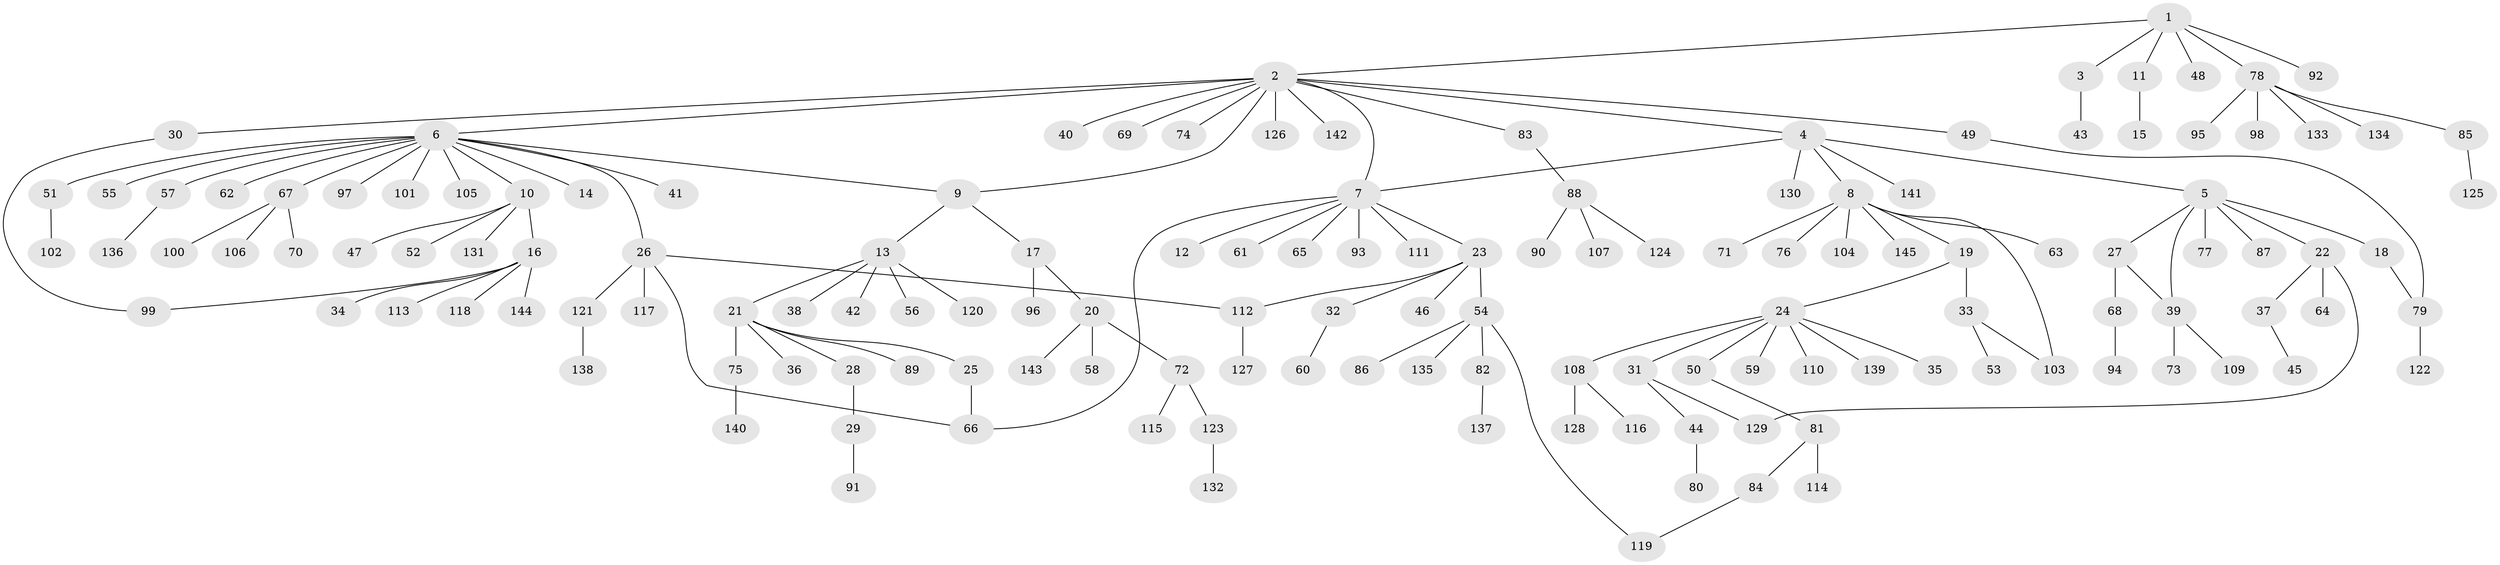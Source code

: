 // Generated by graph-tools (version 1.1) at 2025/01/03/09/25 03:01:56]
// undirected, 145 vertices, 155 edges
graph export_dot {
graph [start="1"]
  node [color=gray90,style=filled];
  1;
  2;
  3;
  4;
  5;
  6;
  7;
  8;
  9;
  10;
  11;
  12;
  13;
  14;
  15;
  16;
  17;
  18;
  19;
  20;
  21;
  22;
  23;
  24;
  25;
  26;
  27;
  28;
  29;
  30;
  31;
  32;
  33;
  34;
  35;
  36;
  37;
  38;
  39;
  40;
  41;
  42;
  43;
  44;
  45;
  46;
  47;
  48;
  49;
  50;
  51;
  52;
  53;
  54;
  55;
  56;
  57;
  58;
  59;
  60;
  61;
  62;
  63;
  64;
  65;
  66;
  67;
  68;
  69;
  70;
  71;
  72;
  73;
  74;
  75;
  76;
  77;
  78;
  79;
  80;
  81;
  82;
  83;
  84;
  85;
  86;
  87;
  88;
  89;
  90;
  91;
  92;
  93;
  94;
  95;
  96;
  97;
  98;
  99;
  100;
  101;
  102;
  103;
  104;
  105;
  106;
  107;
  108;
  109;
  110;
  111;
  112;
  113;
  114;
  115;
  116;
  117;
  118;
  119;
  120;
  121;
  122;
  123;
  124;
  125;
  126;
  127;
  128;
  129;
  130;
  131;
  132;
  133;
  134;
  135;
  136;
  137;
  138;
  139;
  140;
  141;
  142;
  143;
  144;
  145;
  1 -- 2;
  1 -- 3;
  1 -- 11;
  1 -- 48;
  1 -- 78;
  1 -- 92;
  2 -- 4;
  2 -- 6;
  2 -- 7;
  2 -- 9;
  2 -- 30;
  2 -- 40;
  2 -- 49;
  2 -- 69;
  2 -- 74;
  2 -- 83;
  2 -- 126;
  2 -- 142;
  3 -- 43;
  4 -- 5;
  4 -- 7;
  4 -- 8;
  4 -- 130;
  4 -- 141;
  5 -- 18;
  5 -- 22;
  5 -- 27;
  5 -- 39;
  5 -- 77;
  5 -- 87;
  6 -- 9;
  6 -- 10;
  6 -- 14;
  6 -- 26;
  6 -- 41;
  6 -- 51;
  6 -- 55;
  6 -- 57;
  6 -- 62;
  6 -- 67;
  6 -- 97;
  6 -- 101;
  6 -- 105;
  7 -- 12;
  7 -- 23;
  7 -- 61;
  7 -- 65;
  7 -- 66;
  7 -- 93;
  7 -- 111;
  8 -- 19;
  8 -- 63;
  8 -- 71;
  8 -- 76;
  8 -- 103;
  8 -- 104;
  8 -- 145;
  9 -- 13;
  9 -- 17;
  10 -- 16;
  10 -- 47;
  10 -- 52;
  10 -- 131;
  11 -- 15;
  13 -- 21;
  13 -- 38;
  13 -- 42;
  13 -- 56;
  13 -- 120;
  16 -- 34;
  16 -- 99;
  16 -- 113;
  16 -- 118;
  16 -- 144;
  17 -- 20;
  17 -- 96;
  18 -- 79;
  19 -- 24;
  19 -- 33;
  20 -- 58;
  20 -- 72;
  20 -- 143;
  21 -- 25;
  21 -- 28;
  21 -- 36;
  21 -- 75;
  21 -- 89;
  22 -- 37;
  22 -- 64;
  22 -- 129;
  23 -- 32;
  23 -- 46;
  23 -- 54;
  23 -- 112;
  24 -- 31;
  24 -- 35;
  24 -- 50;
  24 -- 59;
  24 -- 108;
  24 -- 110;
  24 -- 139;
  25 -- 66;
  26 -- 66;
  26 -- 112;
  26 -- 117;
  26 -- 121;
  27 -- 39;
  27 -- 68;
  28 -- 29;
  29 -- 91;
  30 -- 99;
  31 -- 44;
  31 -- 129;
  32 -- 60;
  33 -- 53;
  33 -- 103;
  37 -- 45;
  39 -- 73;
  39 -- 109;
  44 -- 80;
  49 -- 79;
  50 -- 81;
  51 -- 102;
  54 -- 82;
  54 -- 86;
  54 -- 119;
  54 -- 135;
  57 -- 136;
  67 -- 70;
  67 -- 100;
  67 -- 106;
  68 -- 94;
  72 -- 115;
  72 -- 123;
  75 -- 140;
  78 -- 85;
  78 -- 95;
  78 -- 98;
  78 -- 133;
  78 -- 134;
  79 -- 122;
  81 -- 84;
  81 -- 114;
  82 -- 137;
  83 -- 88;
  84 -- 119;
  85 -- 125;
  88 -- 90;
  88 -- 107;
  88 -- 124;
  108 -- 116;
  108 -- 128;
  112 -- 127;
  121 -- 138;
  123 -- 132;
}
